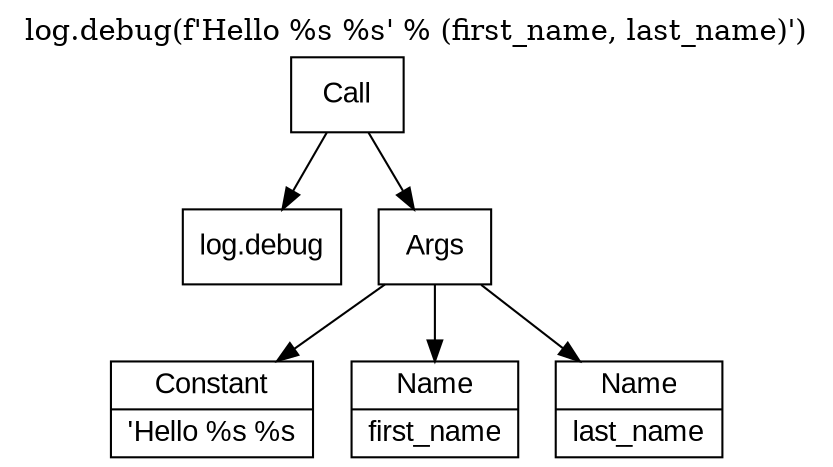digraph simple {
	label = "log.debug(f'Hello %s %s' % (first_name, last_name)')"
	labelloc = "t"
	node [shape=record fontname=Arial]
	
	call [label="Call"]
	func [label="log.debug"]
	args [label="Args"]
# 	binop [label="{BinOp|Mod}"]
	lhs [label="{Constant|'Hello %s %s}"]
# 	tuple [label="Tuple"]
	arg1 [label="{Name|first_name}"]
	arg2 [label="{Name|last_name}"]
	
	call -> func 
	call -> args
	args -> lhs 
	args -> arg1
	args -> arg2
}